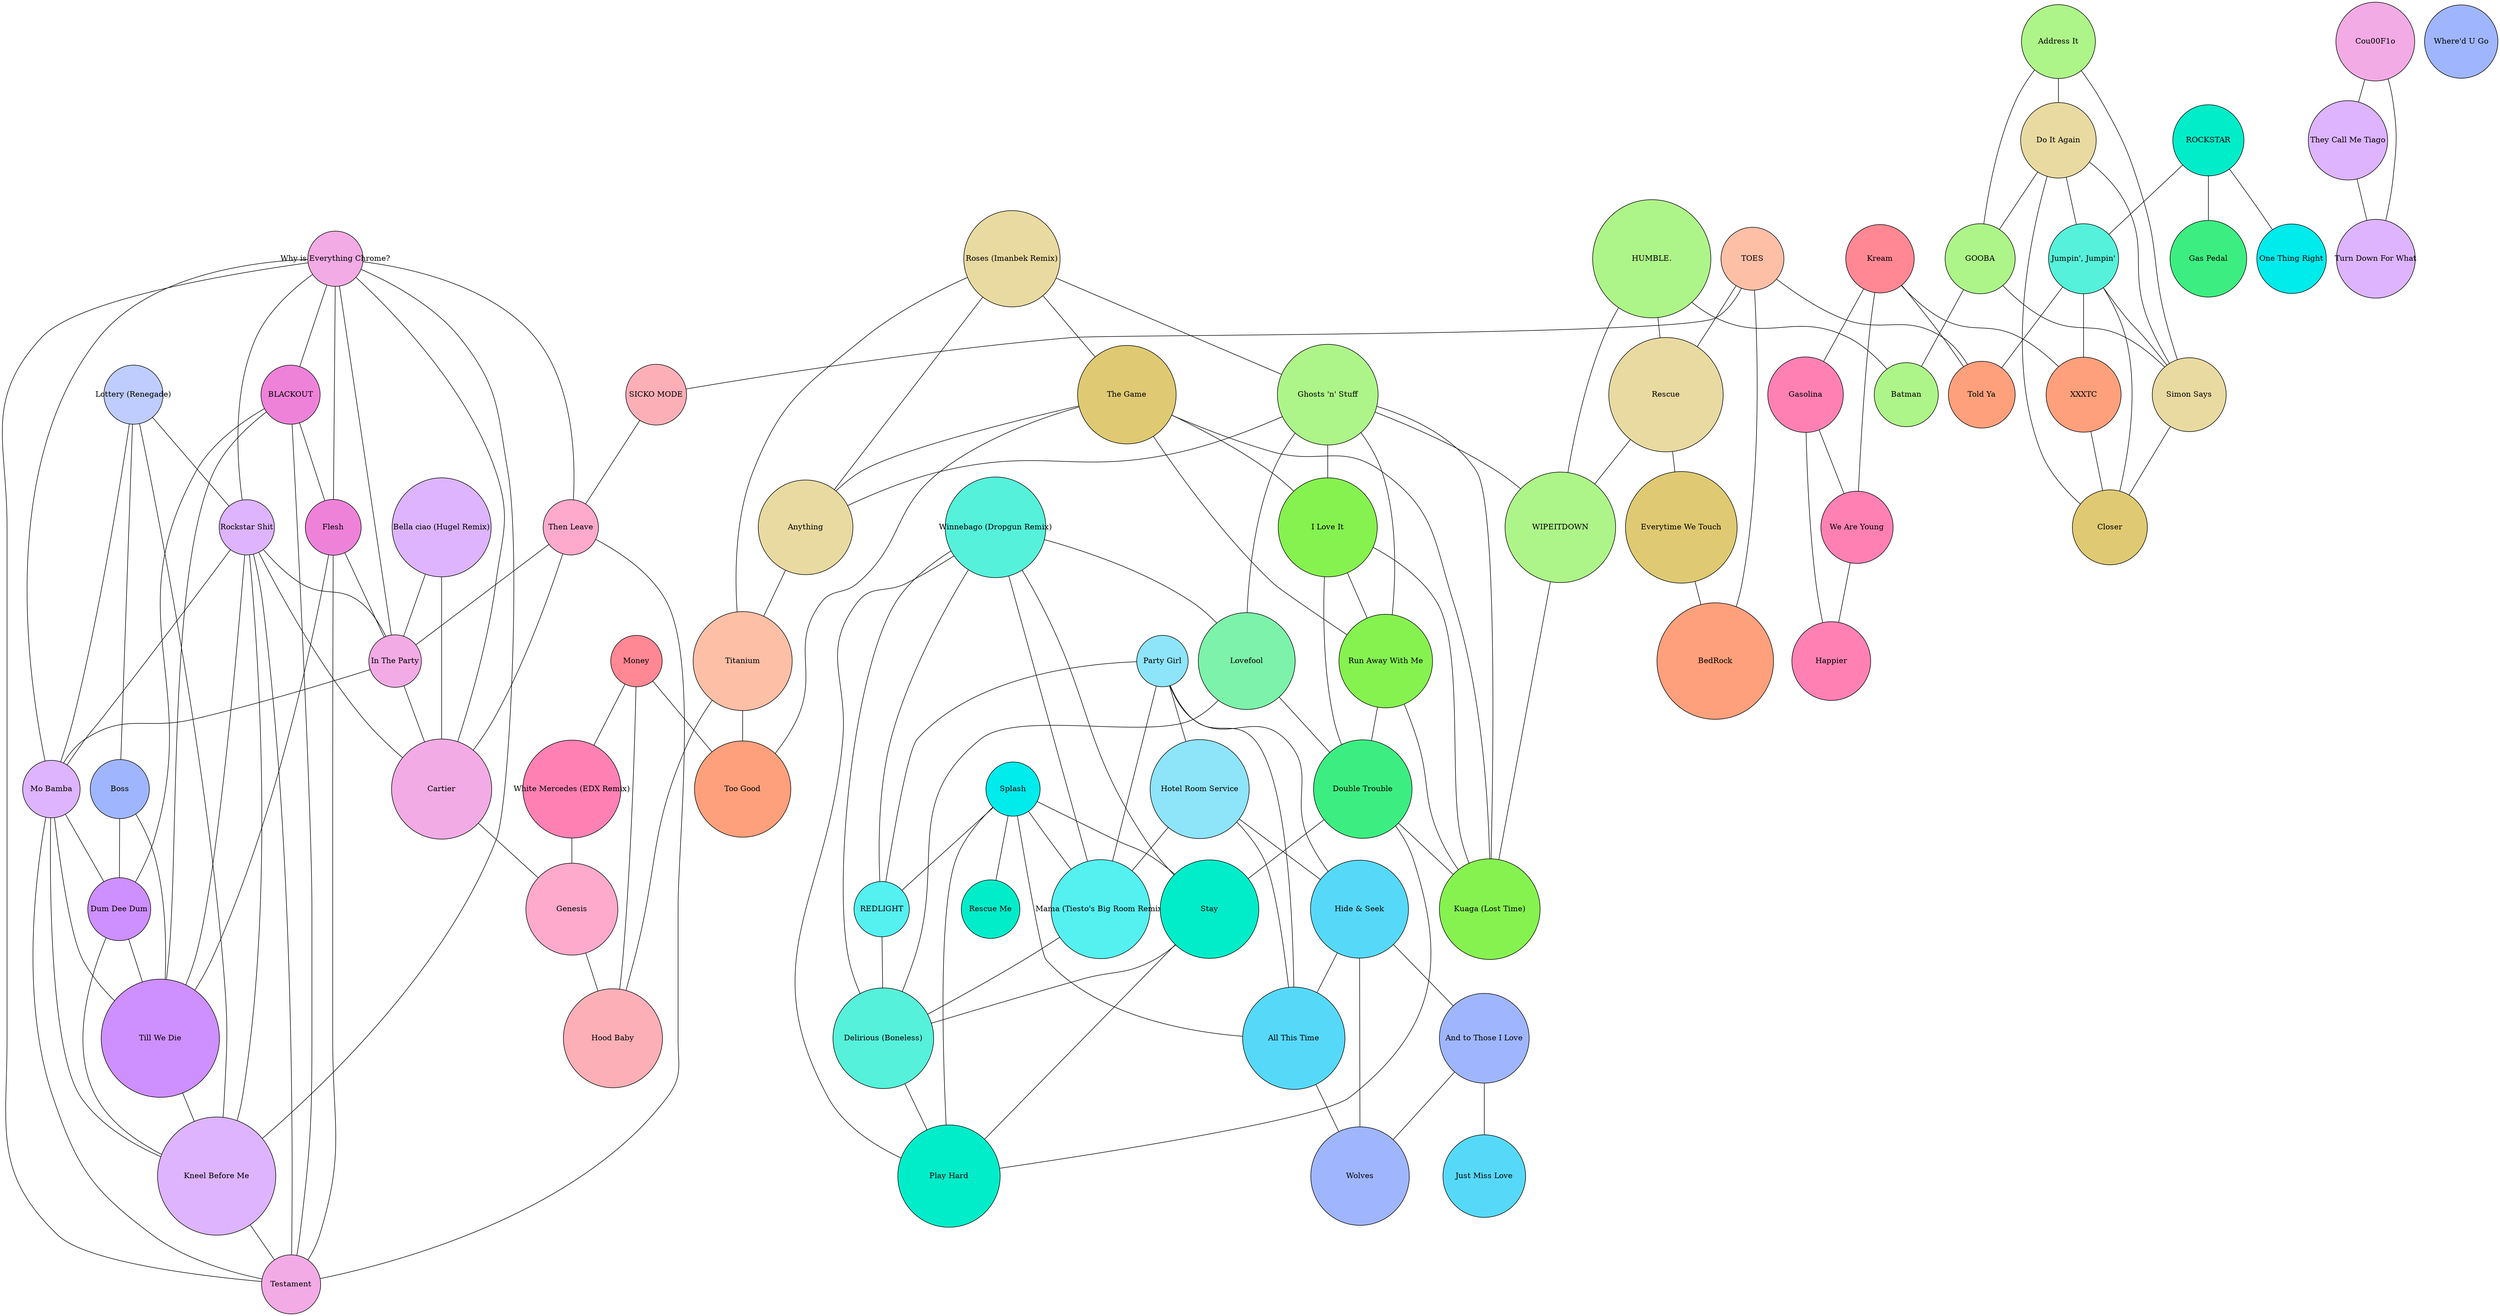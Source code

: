 strict graph {
  node [style=filled,shape=circle,fixedsize=true]
  "Bella ciao (Hugel Remix)" [fillcolor="#DDB4FD",width=2.52];
  "ROCKSTAR" [fillcolor="#01EDCA",width=1.8];
  "Party Girl" [fillcolor="#8EE4F9",width=1.3];
  "Splash" [fillcolor="#00EBEB",width=1.3800000000000001];
  "Roses (Imanbek Remix)" [fillcolor="#E8DAA1",width=2.44];
  "Why is Everything Chrome?" [fillcolor="#F2ABE4",width=1.4000000000000001];
  "BLACKOUT" [fillcolor="#EE82D9",width=1.5];
  "Address It" [fillcolor="#AEF589",width=1.8800000000000001];
  "Gas Pedal" [fillcolor="#3CEE81",width=1.94];
  "Lottery (Renegade)" [fillcolor="#BECDFD",width=1.5];
  "Rockstar Shit" [fillcolor="#DDB4FD",width=1.4000000000000001];
  "Co\u00F1o" [fillcolor="#F2ABE4",width=2.0];
  "TOES" [fillcolor="#FEBFA7",width=1.6];
  "Flesh" [fillcolor="#EE82D9",width=1.42];
  "Do It Again" [fillcolor="#E8DAA1",width=1.92];
  "Kream" [fillcolor="#FF8894",width=1.74];
  "SICKO MODE" [fillcolor="#FDAFB7",width=1.54];
  "They Call Me Tiago" [fillcolor="#DDB4FD",width=2.02];
  "GOOBA" [fillcolor="#AEF589",width=1.78];
  "Then Leave" [fillcolor="#FDAACC",width=1.4000000000000001];
  "Boss" [fillcolor="#9FB6FF",width=1.5];
  "Hotel Room Service" [fillcolor="#8EE4F9",width=2.52];
  "In The Party" [fillcolor="#F2ABE4",width=1.34];
  "Where'd U Go" [fillcolor="#9FB6FF",width=1.86];
  "Hide & Seek" [fillcolor="#56D9F9",width=2.48];
  "Winnebago (Dropgun Remix)" [fillcolor="#56F1DA",width=2.56];
  "HUMBLE." [fillcolor="#AEF589",width=3.0];
  "Mo Bamba" [fillcolor="#DDB4FD",width=1.46];
  "Money" [fillcolor="#FF8894",width=1.3];
  "Jumpin', Jumpin'" [fillcolor="#DFCA73",width=1.78];
  "Ghosts 'n' Stuff" [fillcolor="#AEF589",width=2.56];
  "Rescue" [fillcolor="#E8DAA1",width=2.9];
  "REDLIGHT" [fillcolor="#55F0F0",width=1.4000000000000001];
  "Dum Dee Dum" [fillcolor="#CE8FFF",width=1.6];
  "Till We Die" [fillcolor="#CE8FFF",width=3.0];
  "Kneel Before Me" [fillcolor="#DDB4FD",width=3.0];
  "Told Ya" [fillcolor="#FFA07C",width=1.7];
  "XXXTC" [fillcolor="#FFA07C",width=1.9000000000000001];
  "The Game" [fillcolor="#DFCA73",width=2.5];
  "Rescue Me" [fillcolor="#01EDCA",width=1.48];
  "Testament" [fillcolor="#F2ABE4",width=1.5];
  "I Love It" [fillcolor="#86F24F",width=2.52];
  "Gasolina" [fillcolor="#FF81B4",width=1.92];
  "And to Those I Love" [fillcolor="#9FB6FF",width=2.2800000000000002];
  "Cartier" [fillcolor="#F2ABE4",width=2.54];
  "Simon Says" [fillcolor="#E8DAA1",width=1.8800000000000001];
  "Anything" [fillcolor="#E8DAA1",width=2.4];
  "Titanium" [fillcolor="#FEBFA7",width=2.52];
  "Turn Down For What" [fillcolor="#DDB4FD",width=2.0];
  "Mama (Tiesto's Big Room Remix)" [fillcolor="#55F0F0",width=2.52];
  "White Mercedes (EDX Remix)" [fillcolor="#FF81B4",width=2.48];
  "Too Good" [fillcolor="#FFA07C",width=2.44];
  "Lovefool" [fillcolor="#7DF2AA",width=2.46];
  "Just Miss Love" [fillcolor="#56D9F9",width=2.1];
  "All This Time" [fillcolor="#56D9F9",width=2.6];
  "Genesis" [fillcolor="#FDAACC",width=2.34];
  "Run Away With Me" [fillcolor="#86F24F",width=2.38];
  "Double Trouble" [fillcolor="#3CEE81",width=2.5];
  "Stay" [fillcolor="#01EDCA",width=2.5];
  "Batman" [fillcolor="#AEF589",width=1.62];
  "Hood Baby" [fillcolor="#FDAFB7",width=2.52];
  "WIPEITDOWN" [fillcolor="#AEF589",width=2.8000000000000003];
  "Wolves" [fillcolor="#9FB6FF",width=2.5];
  "We Are Young" [fillcolor="#FF81B4",width=1.84];
  "Jumpin', Jumpin'" [fillcolor="#56F1DA",width=1.78];
  "Happier" [fillcolor="#FF81B4",width=2.0];
  "One Thing Right" [fillcolor="#00EBEB",width=1.76];
  "Delirious (Boneless)" [fillcolor="#56F1DA",width=2.56];
  "Everytime We Touch" [fillcolor="#DFCA73",width=2.84];
  "BedRock" [fillcolor="#FFA07C",width=2.96];
  "Closer" [fillcolor="#DFCA73",width=1.9000000000000001];
  "Play Hard" [fillcolor="#01EDCA",width=2.6];
  "Kuaga (Lost Time)" [fillcolor="#86F24F",width=2.56];
  "Bella ciao (Hugel Remix)" -- { "In The Party" "Cartier" };
  "ROCKSTAR" -- { "Gas Pedal" "Jumpin', Jumpin'" "One Thing Right" };
  "Party Girl" -- { "Hotel Room Service" "Hide & Seek" "REDLIGHT" "Mama (Tiesto's Big Room Remix)" "All This Time" };
  "Splash" -- { "REDLIGHT" "Rescue Me" "Mama (Tiesto's Big Room Remix)" "All This Time" "Stay" "Play Hard" };
  "Roses (Imanbek Remix)" -- { "Ghosts 'n' Stuff" "The Game" "Anything" "Titanium" };
  "Why is Everything Chrome?" -- { "BLACKOUT" "Rockstar Shit" "Flesh" "Then Leave" "In The Party" "Mo Bamba" "Kneel Before Me" "Testament" "Cartier" };
  "BLACKOUT" -- { "Why is Everything Chrome?" "Flesh" "Dum Dee Dum" "Till We Die" "Testament" };
  "Address It" -- { "Do It Again" "GOOBA" "Simon Says" };
  "Gas Pedal" -- { "ROCKSTAR" };
  "Lottery (Renegade)" -- { "Rockstar Shit" "Boss" "Mo Bamba" "Kneel Before Me" };
  "Rockstar Shit" -- { "Why is Everything Chrome?" "Lottery (Renegade)" "In The Party" "Mo Bamba" "Till We Die" "Kneel Before Me" "Testament" "Cartier" };
  "Co\u00F1o" -- { "They Call Me Tiago" "Turn Down For What" };
  "TOES" -- { "SICKO MODE" "Rescue" "Told Ya" "BedRock" };
  "Flesh" -- { "Why is Everything Chrome?" "BLACKOUT" "In The Party" "Till We Die" "Testament" };
  "Do It Again" -- { "Address It" "GOOBA" "Jumpin', Jumpin'" "Simon Says" "Closer" };
  "Kream" -- { "Told Ya" "XXXTC" "Gasolina" "We Are Young" };
  "SICKO MODE" -- { "TOES" "Then Leave" };
  "They Call Me Tiago" -- { "Co\u00F1o" "Turn Down For What" };
  "GOOBA" -- { "Address It" "Do It Again" "Simon Says" "Batman" };
  "Then Leave" -- { "Why is Everything Chrome?" "SICKO MODE" "In The Party" "Testament" "Cartier" };
  "Boss" -- { "Lottery (Renegade)" "Dum Dee Dum" "Till We Die" };
  "Hotel Room Service" -- { "Party Girl" "Hide & Seek" "Mama (Tiesto's Big Room Remix)" "All This Time" };
  "In The Party" -- { "Bella ciao (Hugel Remix)" "Why is Everything Chrome?" "Rockstar Shit" "Flesh" "Then Leave" "Mo Bamba" "Cartier" };
  "Where'd U Go" -- {  };
  "Hide & Seek" -- { "Party Girl" "Hotel Room Service" "And to Those I Love" "All This Time" "Wolves" };
  "Winnebago (Dropgun Remix)" -- { "REDLIGHT" "Mama (Tiesto's Big Room Remix)" "Lovefool" "Stay" "Delirious (Boneless)" "Play Hard" };
  "HUMBLE." -- { "Rescue" "Batman" "WIPEITDOWN" };
  "Mo Bamba" -- { "Why is Everything Chrome?" "Lottery (Renegade)" "Rockstar Shit" "In The Party" "Dum Dee Dum" "Till We Die" "Kneel Before Me" "Testament" };
  "Money" -- { "White Mercedes (EDX Remix)" "Too Good" "Hood Baby" };
  "Jumpin', Jumpin'" -- { "Do It Again" "Told Ya" "XXXTC" "Simon Says" "Closer" };
  "Ghosts 'n' Stuff" -- { "Roses (Imanbek Remix)" "I Love It" "Anything" "Lovefool" "Run Away With Me" "WIPEITDOWN" "Kuaga (Lost Time)" };
  "Rescue" -- { "TOES" "HUMBLE." "WIPEITDOWN" "Everytime We Touch" };
  "REDLIGHT" -- { "Party Girl" "Splash" "Winnebago (Dropgun Remix)" "Delirious (Boneless)" };
  "Dum Dee Dum" -- { "BLACKOUT" "Boss" "Mo Bamba" "Till We Die" "Kneel Before Me" };
  "Till We Die" -- { "BLACKOUT" "Rockstar Shit" "Flesh" "Boss" "Mo Bamba" "Dum Dee Dum" "Kneel Before Me" };
  "Kneel Before Me" -- { "Why is Everything Chrome?" "Lottery (Renegade)" "Rockstar Shit" "Mo Bamba" "Dum Dee Dum" "Till We Die" "Testament" };
  "Told Ya" -- { "TOES" "Kream" "Jumpin', Jumpin'" };
  "XXXTC" -- { "Kream" "Jumpin', Jumpin'" "Closer" };
  "The Game" -- { "Roses (Imanbek Remix)" "I Love It" "Anything" "Too Good" "Run Away With Me" "Kuaga (Lost Time)" };
  "Rescue Me" -- { "Splash" };
  "Testament" -- { "Why is Everything Chrome?" "BLACKOUT" "Rockstar Shit" "Flesh" "Then Leave" "Mo Bamba" "Kneel Before Me" };
  "I Love It" -- { "Ghosts 'n' Stuff" "The Game" "Run Away With Me" "Double Trouble" "Kuaga (Lost Time)" };
  "Gasolina" -- { "Kream" "We Are Young" "Happier" };
  "And to Those I Love" -- { "Hide & Seek" "Just Miss Love" "Wolves" };
  "Cartier" -- { "Bella ciao (Hugel Remix)" "Why is Everything Chrome?" "Rockstar Shit" "Then Leave" "In The Party" "Genesis" };
  "Simon Says" -- { "Address It" "Do It Again" "GOOBA" "Jumpin', Jumpin'" "Closer" };
  "Anything" -- { "Roses (Imanbek Remix)" "Ghosts 'n' Stuff" "The Game" "Titanium" };
  "Titanium" -- { "Roses (Imanbek Remix)" "Anything" "Too Good" "Hood Baby" };
  "Turn Down For What" -- { "Co\u00F1o" "They Call Me Tiago" };
  "Mama (Tiesto's Big Room Remix)" -- { "Party Girl" "Splash" "Hotel Room Service" "Winnebago (Dropgun Remix)" "Delirious (Boneless)" };
  "White Mercedes (EDX Remix)" -- { "Money" "Genesis" };
  "Too Good" -- { "Money" "The Game" "Titanium" };
  "Lovefool" -- { "Winnebago (Dropgun Remix)" "Ghosts 'n' Stuff" "Double Trouble" "Delirious (Boneless)" };
  "Just Miss Love" -- { "And to Those I Love" };
  "All This Time" -- { "Party Girl" "Splash" "Hotel Room Service" "Hide & Seek" "Wolves" };
  "Genesis" -- { "Cartier" "White Mercedes (EDX Remix)" "Hood Baby" };
  "Run Away With Me" -- { "Ghosts 'n' Stuff" "The Game" "I Love It" "Double Trouble" "Kuaga (Lost Time)" };
  "Double Trouble" -- { "I Love It" "Lovefool" "Run Away With Me" "Stay" "Play Hard" "Kuaga (Lost Time)" };
  "Stay" -- { "Splash" "Winnebago (Dropgun Remix)" "Double Trouble" "Delirious (Boneless)" "Play Hard" };
  "Batman" -- { "GOOBA" "HUMBLE." };
  "Hood Baby" -- { "Money" "Titanium" "Genesis" };
  "WIPEITDOWN" -- { "HUMBLE." "Ghosts 'n' Stuff" "Rescue" "Kuaga (Lost Time)" };
  "Wolves" -- { "Hide & Seek" "And to Those I Love" "All This Time" };
  "We Are Young" -- { "Kream" "Gasolina" "Happier" };
  "Jumpin', Jumpin'" -- { "ROCKSTAR" };
  "Happier" -- { "Gasolina" "We Are Young" };
  "One Thing Right" -- { "ROCKSTAR" };
  "Delirious (Boneless)" -- { "Winnebago (Dropgun Remix)" "REDLIGHT" "Mama (Tiesto's Big Room Remix)" "Lovefool" "Stay" "Play Hard" };
  "Everytime We Touch" -- { "Rescue" "BedRock" };
  "BedRock" -- { "TOES" "Everytime We Touch" };
  "Closer" -- { "Do It Again" "Jumpin', Jumpin'" "XXXTC" "Simon Says" };
  "Play Hard" -- { "Splash" "Winnebago (Dropgun Remix)" "Double Trouble" "Stay" "Delirious (Boneless)" };
  "Kuaga (Lost Time)" -- { "Ghosts 'n' Stuff" "The Game" "I Love It" "Run Away With Me" "Double Trouble" "WIPEITDOWN" };
}